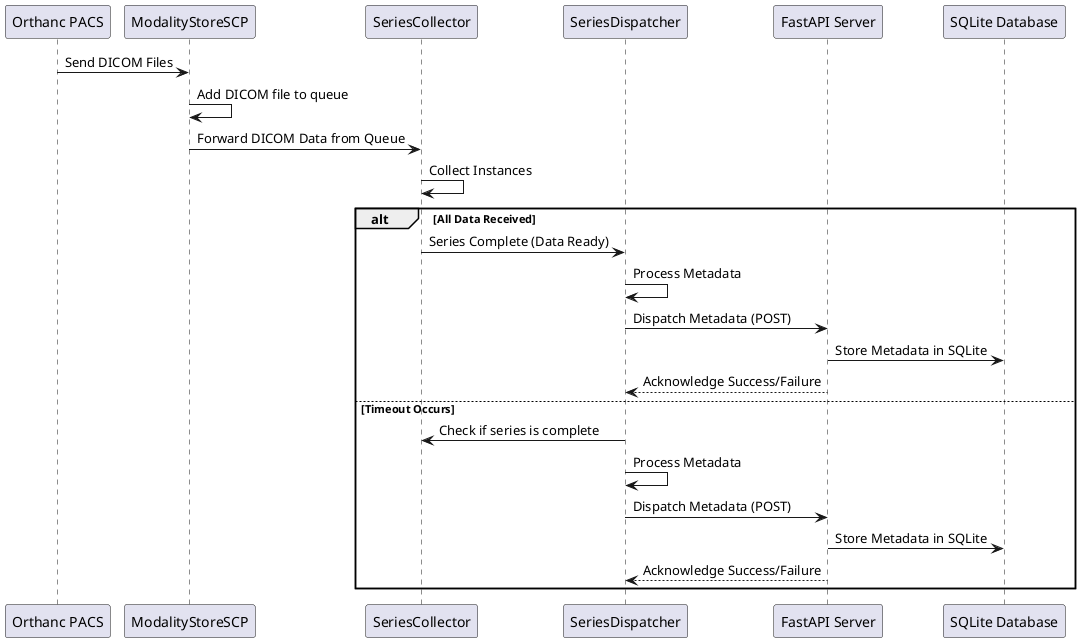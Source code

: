 @startuml
participant PACS as "Orthanc PACS"
participant StoreSCP as "ModalityStoreSCP"
participant Collector as "SeriesCollector"
participant Dispatcher as "SeriesDispatcher"
participant Server as "FastAPI Server"
participant DB as "SQLite Database"

PACS -> StoreSCP: Send DICOM Files 
StoreSCP -> StoreSCP: Add DICOM file to queue
StoreSCP -> Collector: Forward DICOM Data from Queue
Collector -> Collector: Collect Instances

alt All Data Received
    Collector -> Dispatcher: Series Complete (Data Ready)
    Dispatcher -> Dispatcher: Process Metadata
    Dispatcher -> Server: Dispatch Metadata (POST)
    Server -> DB: Store Metadata in SQLite
    Server --> Dispatcher: Acknowledge Success/Failure
else Timeout Occurs
    Dispatcher -> Collector: Check if series is complete
    Dispatcher -> Dispatcher: Process Metadata
    Dispatcher -> Server: Dispatch Metadata (POST)
    Server -> DB: Store Metadata in SQLite
    Server --> Dispatcher: Acknowledge Success/Failure
end

@enduml
